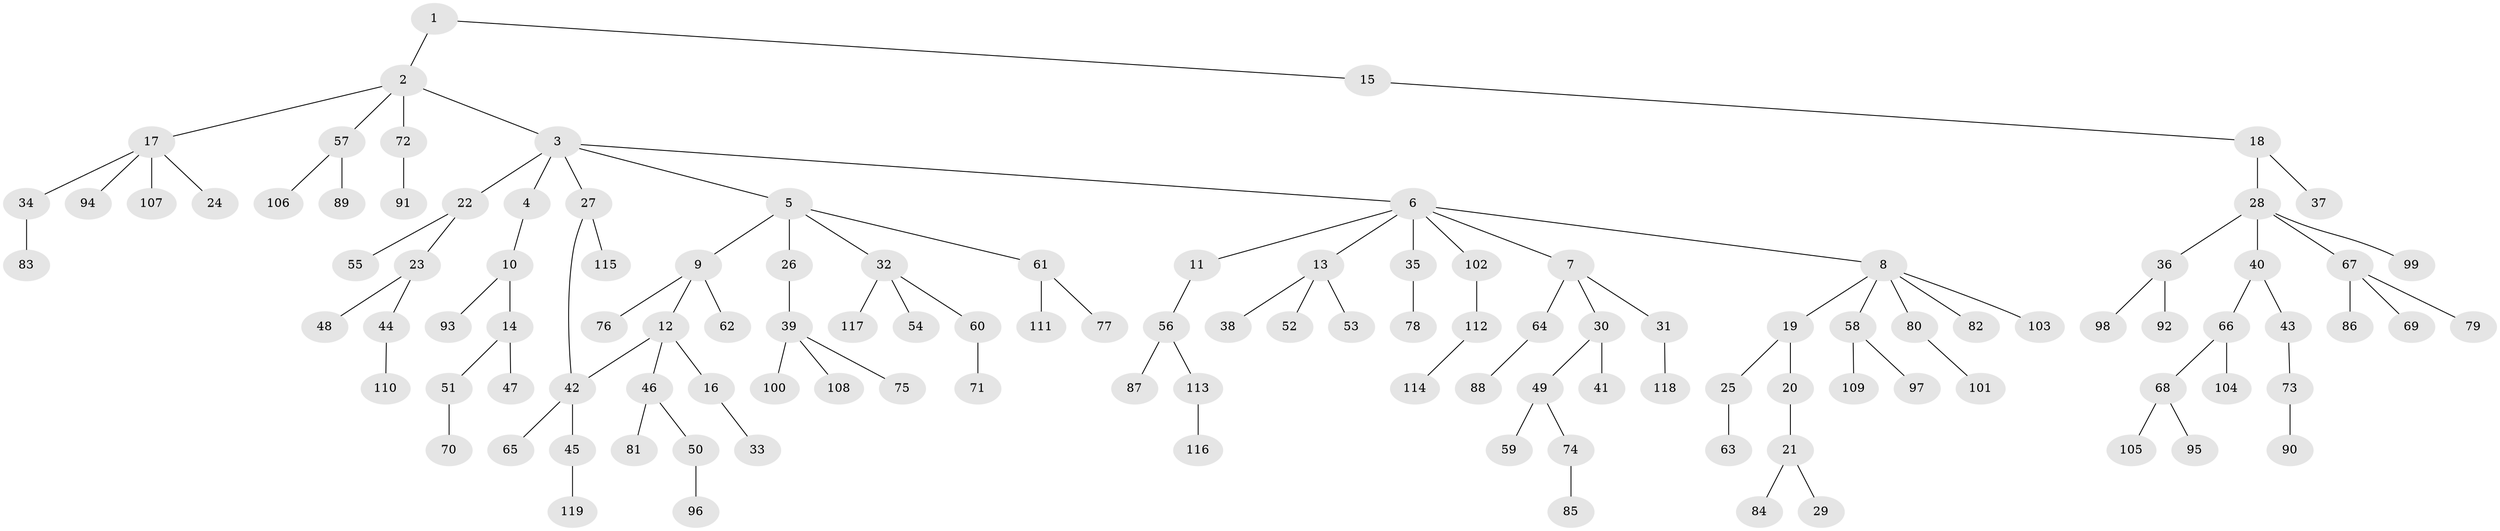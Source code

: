 // coarse degree distribution, {5: 0.03333333333333333, 6: 0.03333333333333333, 2: 0.31666666666666665, 4: 0.08333333333333333, 1: 0.4666666666666667, 3: 0.06666666666666667}
// Generated by graph-tools (version 1.1) at 2025/36/03/04/25 23:36:00]
// undirected, 119 vertices, 119 edges
graph export_dot {
  node [color=gray90,style=filled];
  1;
  2;
  3;
  4;
  5;
  6;
  7;
  8;
  9;
  10;
  11;
  12;
  13;
  14;
  15;
  16;
  17;
  18;
  19;
  20;
  21;
  22;
  23;
  24;
  25;
  26;
  27;
  28;
  29;
  30;
  31;
  32;
  33;
  34;
  35;
  36;
  37;
  38;
  39;
  40;
  41;
  42;
  43;
  44;
  45;
  46;
  47;
  48;
  49;
  50;
  51;
  52;
  53;
  54;
  55;
  56;
  57;
  58;
  59;
  60;
  61;
  62;
  63;
  64;
  65;
  66;
  67;
  68;
  69;
  70;
  71;
  72;
  73;
  74;
  75;
  76;
  77;
  78;
  79;
  80;
  81;
  82;
  83;
  84;
  85;
  86;
  87;
  88;
  89;
  90;
  91;
  92;
  93;
  94;
  95;
  96;
  97;
  98;
  99;
  100;
  101;
  102;
  103;
  104;
  105;
  106;
  107;
  108;
  109;
  110;
  111;
  112;
  113;
  114;
  115;
  116;
  117;
  118;
  119;
  1 -- 2;
  1 -- 15;
  2 -- 3;
  2 -- 17;
  2 -- 57;
  2 -- 72;
  3 -- 4;
  3 -- 5;
  3 -- 6;
  3 -- 22;
  3 -- 27;
  4 -- 10;
  5 -- 9;
  5 -- 26;
  5 -- 32;
  5 -- 61;
  6 -- 7;
  6 -- 8;
  6 -- 11;
  6 -- 13;
  6 -- 35;
  6 -- 102;
  7 -- 30;
  7 -- 31;
  7 -- 64;
  8 -- 19;
  8 -- 58;
  8 -- 80;
  8 -- 82;
  8 -- 103;
  9 -- 12;
  9 -- 62;
  9 -- 76;
  10 -- 14;
  10 -- 93;
  11 -- 56;
  12 -- 16;
  12 -- 42;
  12 -- 46;
  13 -- 38;
  13 -- 52;
  13 -- 53;
  14 -- 47;
  14 -- 51;
  15 -- 18;
  16 -- 33;
  17 -- 24;
  17 -- 34;
  17 -- 94;
  17 -- 107;
  18 -- 28;
  18 -- 37;
  19 -- 20;
  19 -- 25;
  20 -- 21;
  21 -- 29;
  21 -- 84;
  22 -- 23;
  22 -- 55;
  23 -- 44;
  23 -- 48;
  25 -- 63;
  26 -- 39;
  27 -- 115;
  27 -- 42;
  28 -- 36;
  28 -- 40;
  28 -- 67;
  28 -- 99;
  30 -- 41;
  30 -- 49;
  31 -- 118;
  32 -- 54;
  32 -- 60;
  32 -- 117;
  34 -- 83;
  35 -- 78;
  36 -- 92;
  36 -- 98;
  39 -- 75;
  39 -- 100;
  39 -- 108;
  40 -- 43;
  40 -- 66;
  42 -- 45;
  42 -- 65;
  43 -- 73;
  44 -- 110;
  45 -- 119;
  46 -- 50;
  46 -- 81;
  49 -- 59;
  49 -- 74;
  50 -- 96;
  51 -- 70;
  56 -- 87;
  56 -- 113;
  57 -- 89;
  57 -- 106;
  58 -- 97;
  58 -- 109;
  60 -- 71;
  61 -- 77;
  61 -- 111;
  64 -- 88;
  66 -- 68;
  66 -- 104;
  67 -- 69;
  67 -- 79;
  67 -- 86;
  68 -- 95;
  68 -- 105;
  72 -- 91;
  73 -- 90;
  74 -- 85;
  80 -- 101;
  102 -- 112;
  112 -- 114;
  113 -- 116;
}
